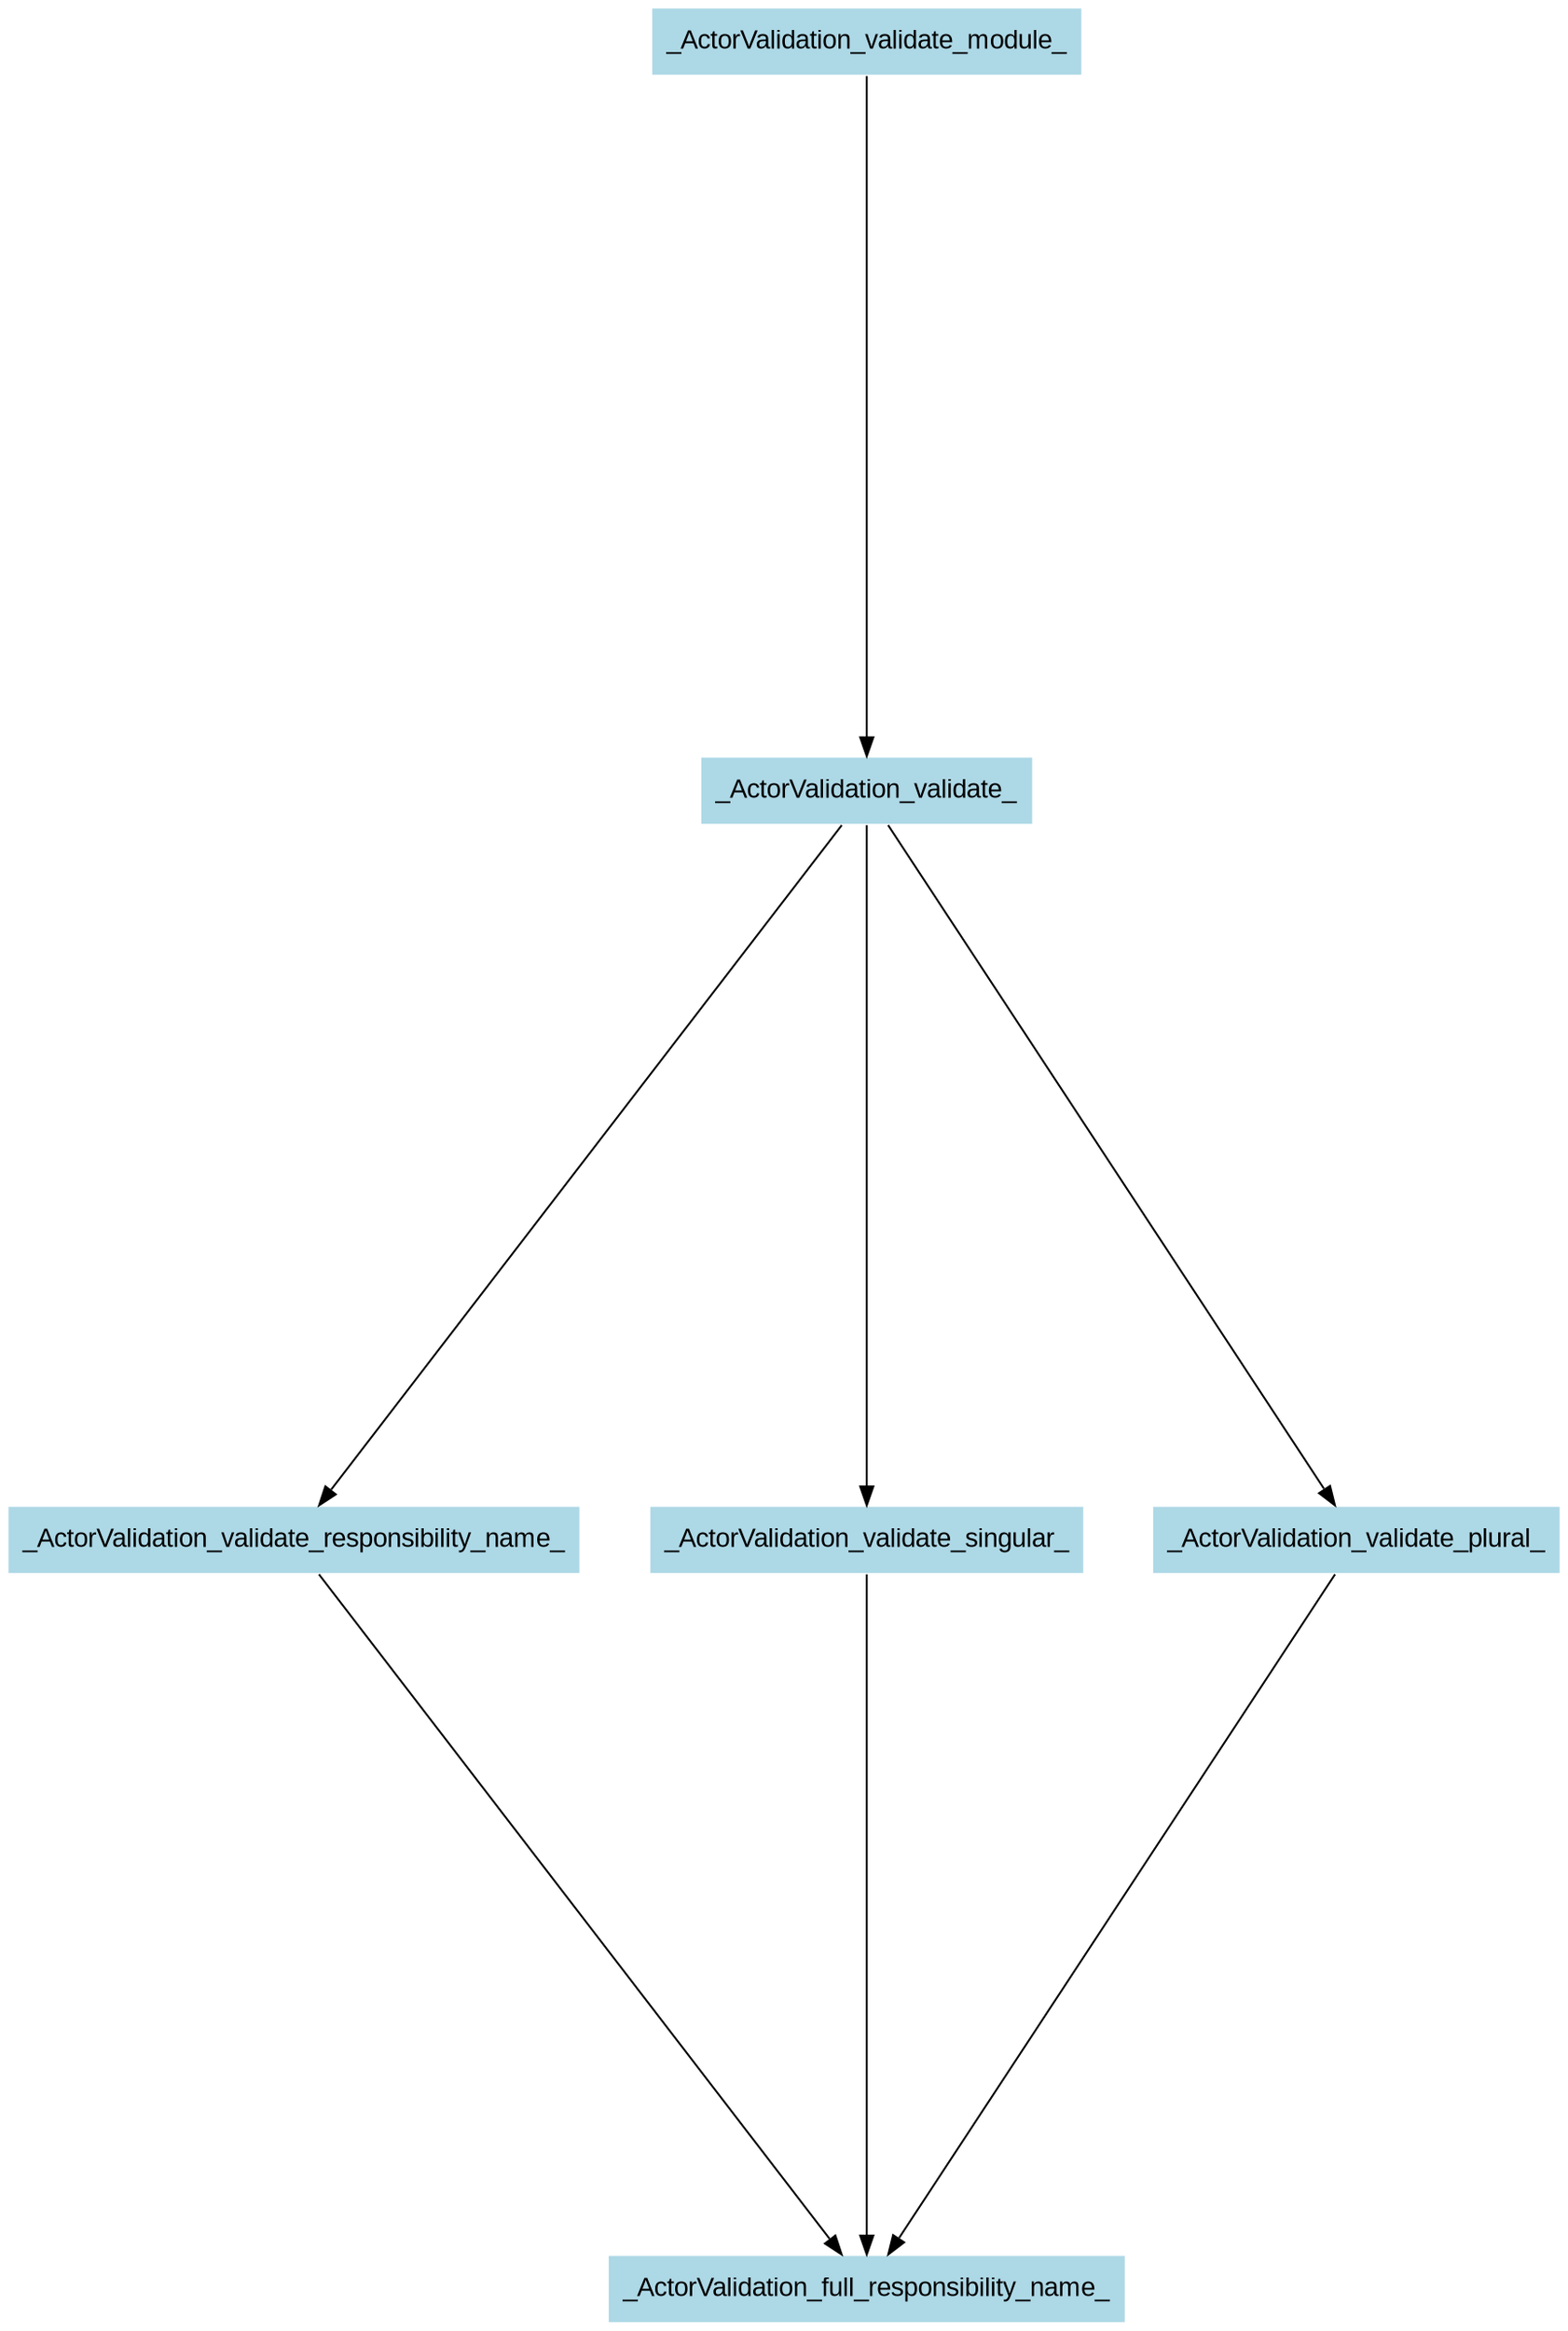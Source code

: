 digraph CallGraph {
ranksep=5;
nodesep=0.5;
node [fontname=Arial];
edge [fontname=Arial];
_ActorValidation_validate_ -> _ActorValidation_validate_responsibility_name_;
_ActorValidation_validate_ [shape=box, style=filled, fillcolor=lightblue  , color=white];
_ActorValidation_validate_responsibility_name_ [shape=box, style=filled, fillcolor=lightblue  , color=white];
_ActorValidation_validate_ -> _ActorValidation_validate_singular_;
_ActorValidation_validate_singular_ [shape=box, style=filled, fillcolor=lightblue  , color=white];
_ActorValidation_validate_ -> _ActorValidation_validate_plural_;
_ActorValidation_validate_plural_ [shape=box, style=filled, fillcolor=lightblue  , color=white];
_ActorValidation_validate_module_ -> _ActorValidation_validate_;
_ActorValidation_validate_module_ [shape=box, style=filled, fillcolor=lightblue  , color=white];
_ActorValidation_validate_responsibility_name_ -> _ActorValidation_full_responsibility_name_;
_ActorValidation_full_responsibility_name_ [shape=box, style=filled, fillcolor=lightblue  , color=white];
_ActorValidation_validate_singular_ -> _ActorValidation_full_responsibility_name_;
_ActorValidation_validate_plural_ -> _ActorValidation_full_responsibility_name_;
}
